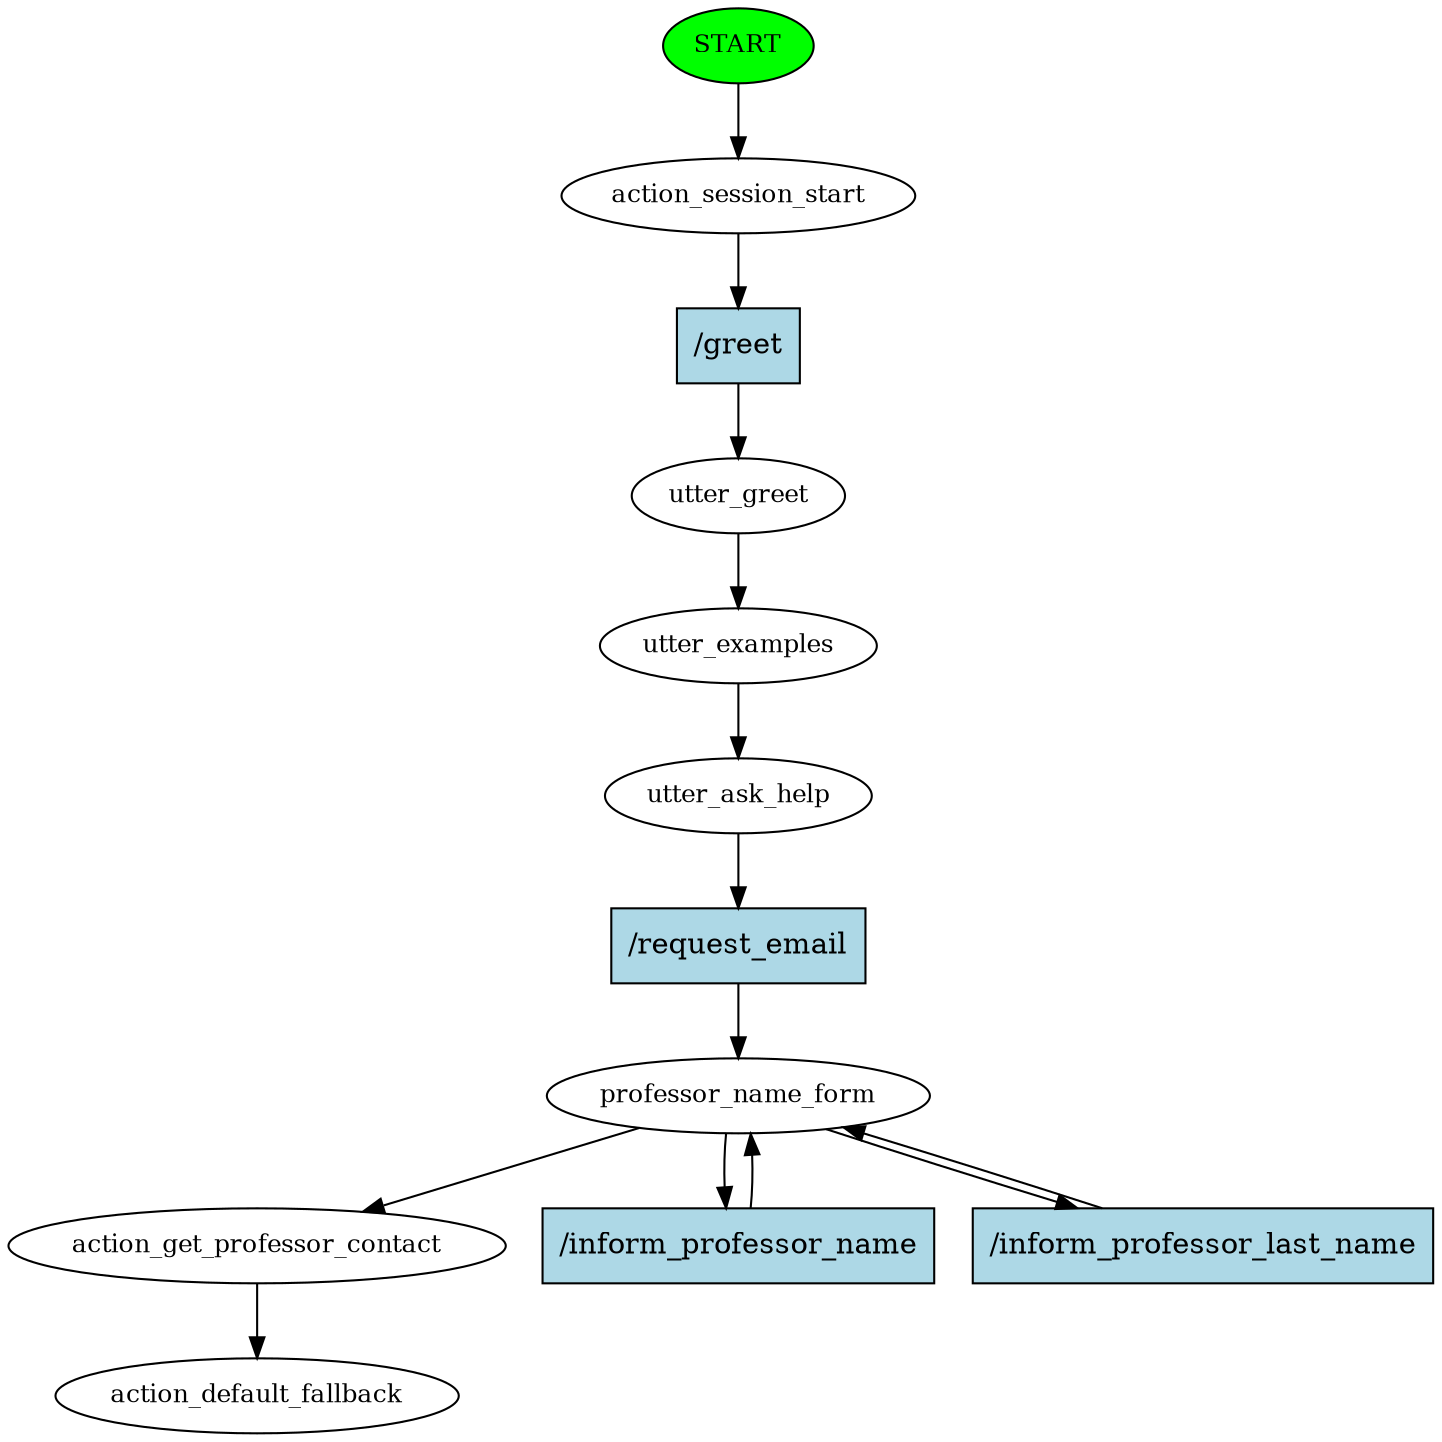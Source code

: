 digraph  {
0 [class="start active", fillcolor=green, fontsize=12, label=START, style=filled];
1 [class=active, fontsize=12, label=action_session_start];
2 [class=active, fontsize=12, label=utter_greet];
3 [class=active, fontsize=12, label=utter_examples];
4 [class=active, fontsize=12, label=utter_ask_help];
5 [class=active, fontsize=12, label=professor_name_form];
8 [class=active, fontsize=12, label=action_get_professor_contact];
9 [class="dashed active", fontsize=12, label=action_default_fallback];
10 [class="intent active", fillcolor=lightblue, label="/greet", shape=rect, style=filled];
11 [class="intent active", fillcolor=lightblue, label="/request_email", shape=rect, style=filled];
12 [class="intent active", fillcolor=lightblue, label="/inform_professor_name", shape=rect, style=filled];
13 [class="intent active", fillcolor=lightblue, label="/inform_professor_last_name", shape=rect, style=filled];
0 -> 1  [class=active, key=NONE, label=""];
1 -> 10  [class=active, key=0];
2 -> 3  [class=active, key=NONE, label=""];
3 -> 4  [class=active, key=NONE, label=""];
4 -> 11  [class=active, key=0];
5 -> 8  [class=active, key=NONE, label=""];
5 -> 12  [class=active, key=0];
5 -> 13  [class=active, key=0];
8 -> 9  [class=active, key=NONE, label=""];
10 -> 2  [class=active, key=0];
11 -> 5  [class=active, key=0];
12 -> 5  [class=active, key=0];
13 -> 5  [class=active, key=0];
}
